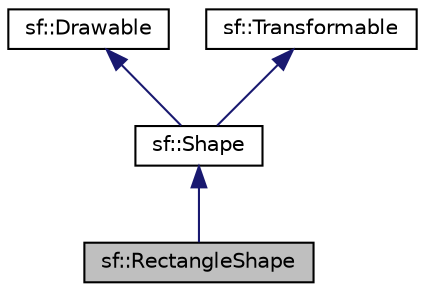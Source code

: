 digraph "sf::RectangleShape"
{
  edge [fontname="Helvetica",fontsize="10",labelfontname="Helvetica",labelfontsize="10"];
  node [fontname="Helvetica",fontsize="10",shape=record];
  Node4 [label="sf::RectangleShape",height=0.2,width=0.4,color="black", fillcolor="grey75", style="filled", fontcolor="black"];
  Node5 -> Node4 [dir="back",color="midnightblue",fontsize="10",style="solid"];
  Node5 [label="sf::Shape",height=0.2,width=0.4,color="black", fillcolor="white", style="filled",URL="$classsf_1_1_shape.html",tooltip="Base class for textured shapes with outline. "];
  Node6 -> Node5 [dir="back",color="midnightblue",fontsize="10",style="solid"];
  Node6 [label="sf::Drawable",height=0.2,width=0.4,color="black", fillcolor="white", style="filled",URL="$classsf_1_1_drawable.html",tooltip="Abstract base class for objects that can be drawn to a render target. "];
  Node7 -> Node5 [dir="back",color="midnightblue",fontsize="10",style="solid"];
  Node7 [label="sf::Transformable",height=0.2,width=0.4,color="black", fillcolor="white", style="filled",URL="$classsf_1_1_transformable.html",tooltip="Decomposed transform defined by a position, a rotation and a scale. "];
}
